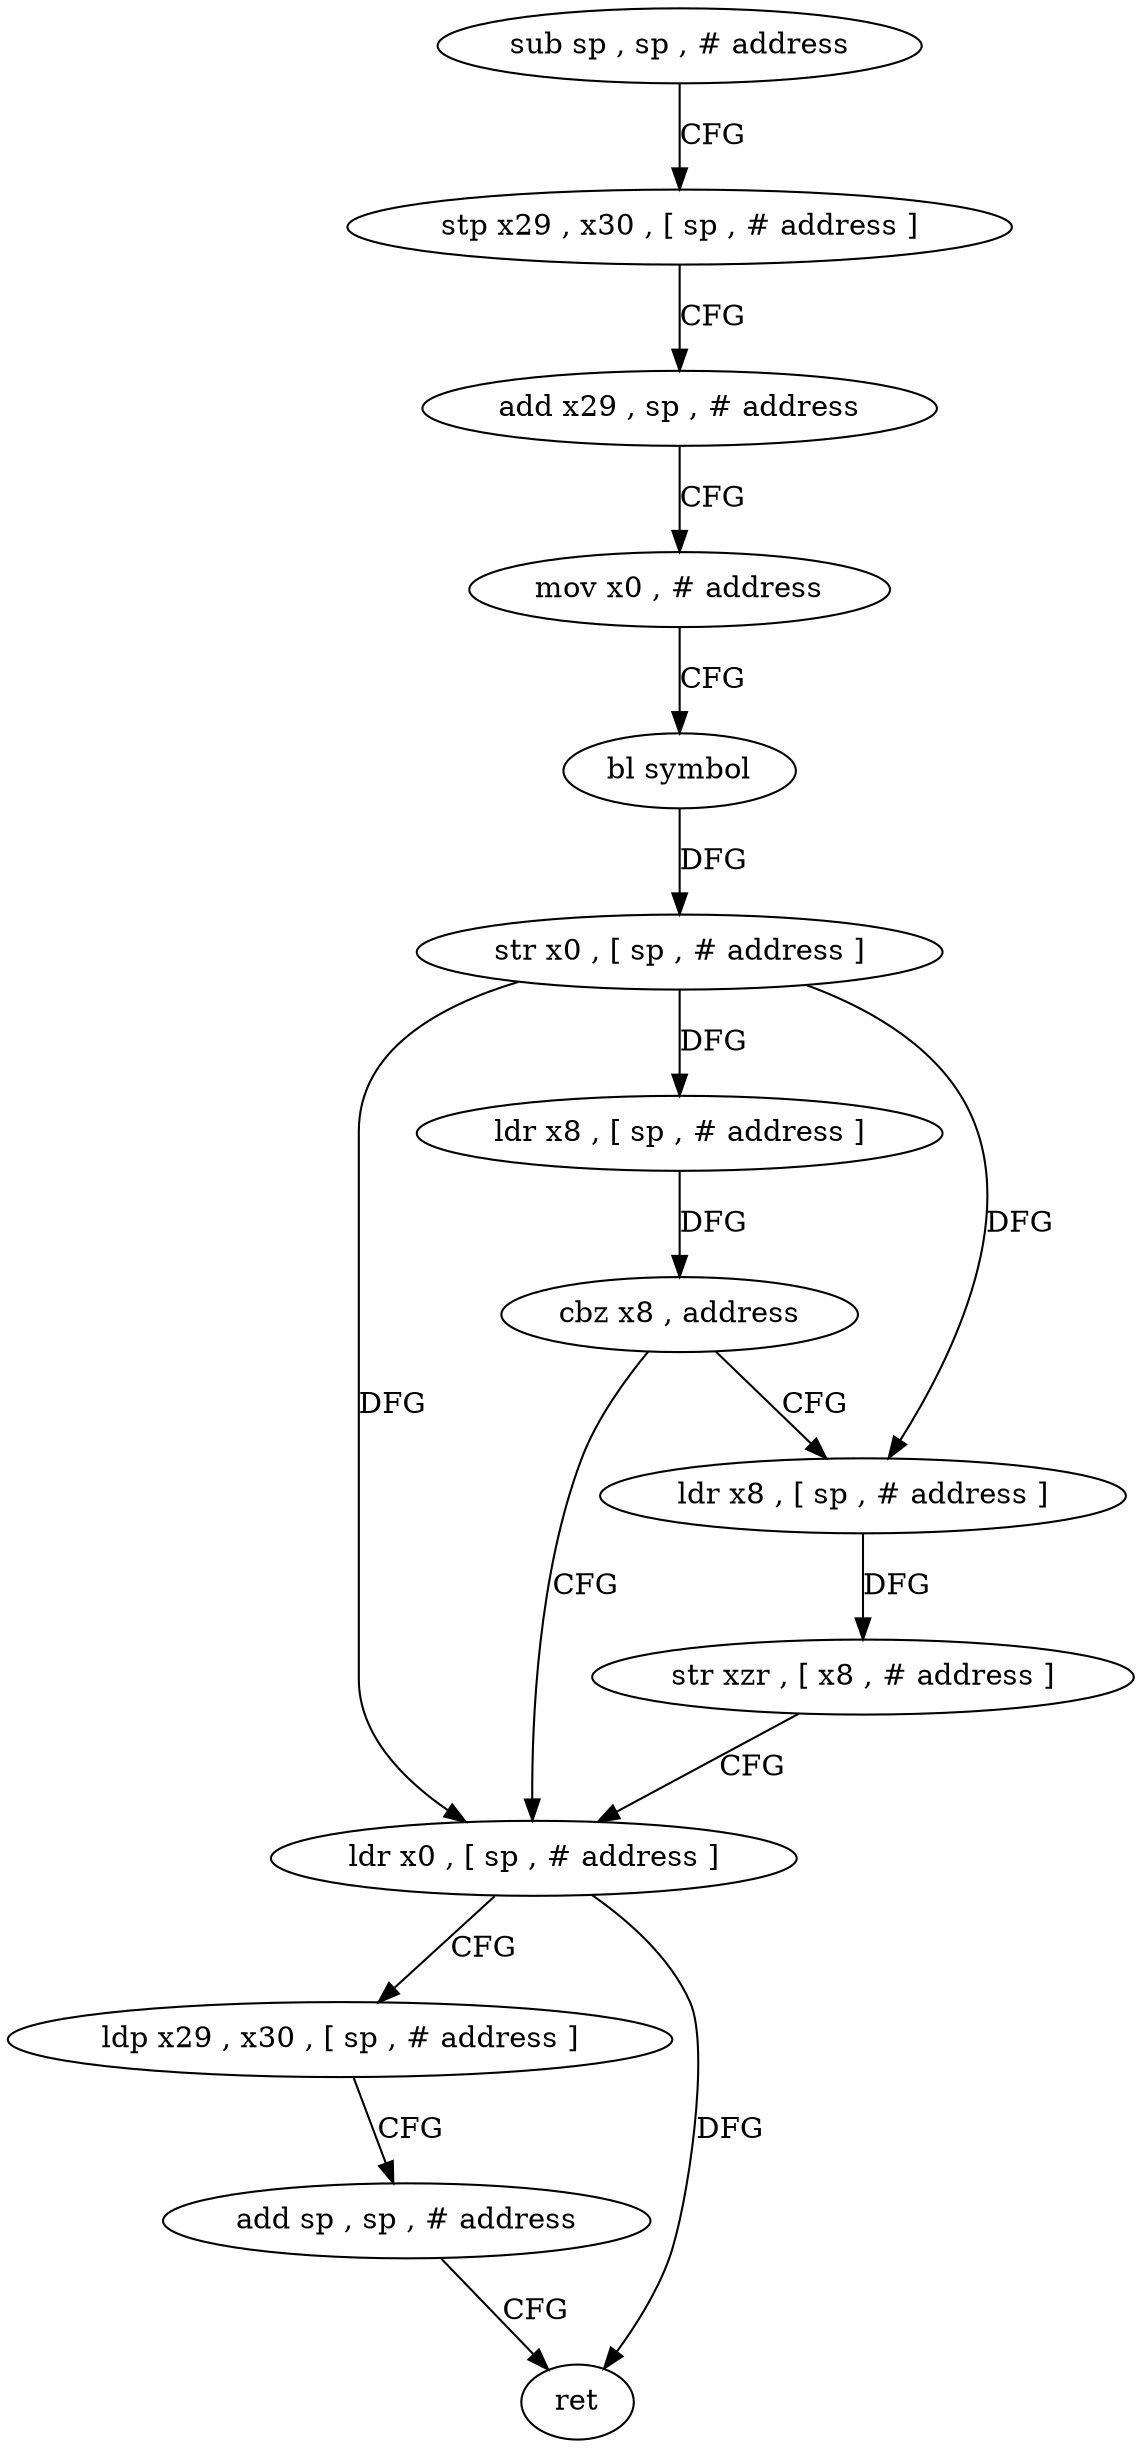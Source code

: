 digraph "func" {
"181148" [label = "sub sp , sp , # address" ]
"181152" [label = "stp x29 , x30 , [ sp , # address ]" ]
"181156" [label = "add x29 , sp , # address" ]
"181160" [label = "mov x0 , # address" ]
"181164" [label = "bl symbol" ]
"181168" [label = "str x0 , [ sp , # address ]" ]
"181172" [label = "ldr x8 , [ sp , # address ]" ]
"181176" [label = "cbz x8 , address" ]
"181188" [label = "ldr x0 , [ sp , # address ]" ]
"181180" [label = "ldr x8 , [ sp , # address ]" ]
"181192" [label = "ldp x29 , x30 , [ sp , # address ]" ]
"181196" [label = "add sp , sp , # address" ]
"181200" [label = "ret" ]
"181184" [label = "str xzr , [ x8 , # address ]" ]
"181148" -> "181152" [ label = "CFG" ]
"181152" -> "181156" [ label = "CFG" ]
"181156" -> "181160" [ label = "CFG" ]
"181160" -> "181164" [ label = "CFG" ]
"181164" -> "181168" [ label = "DFG" ]
"181168" -> "181172" [ label = "DFG" ]
"181168" -> "181188" [ label = "DFG" ]
"181168" -> "181180" [ label = "DFG" ]
"181172" -> "181176" [ label = "DFG" ]
"181176" -> "181188" [ label = "CFG" ]
"181176" -> "181180" [ label = "CFG" ]
"181188" -> "181192" [ label = "CFG" ]
"181188" -> "181200" [ label = "DFG" ]
"181180" -> "181184" [ label = "DFG" ]
"181192" -> "181196" [ label = "CFG" ]
"181196" -> "181200" [ label = "CFG" ]
"181184" -> "181188" [ label = "CFG" ]
}
